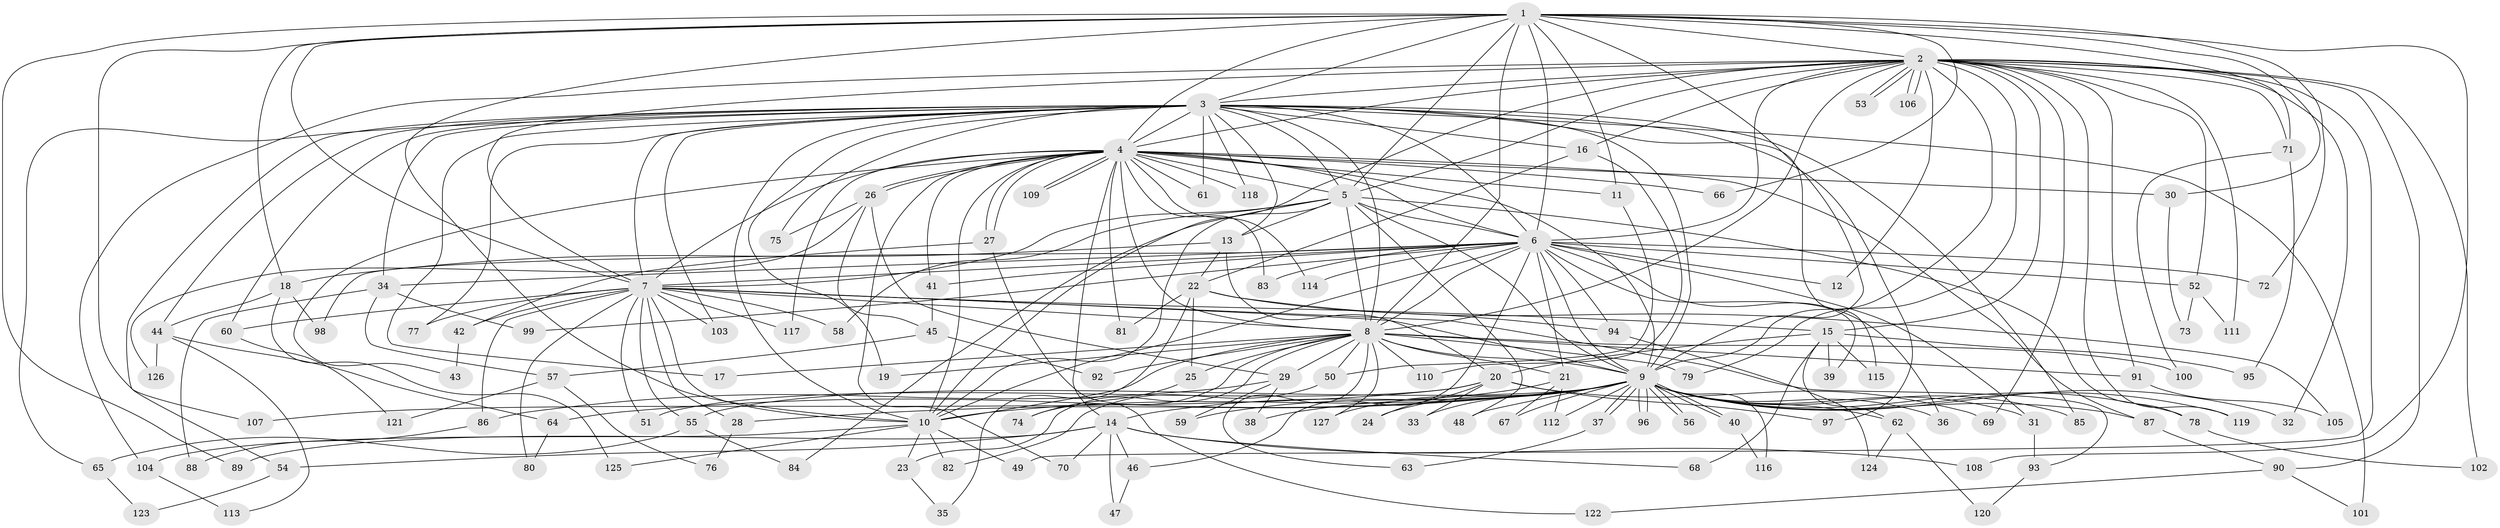 // coarse degree distribution, {13: 0.0196078431372549, 17: 0.058823529411764705, 26: 0.0196078431372549, 2: 0.2549019607843137, 1: 0.11764705882352941, 5: 0.11764705882352941, 3: 0.1568627450980392, 4: 0.09803921568627451, 16: 0.0196078431372549, 7: 0.0784313725490196, 20: 0.0392156862745098, 6: 0.0196078431372549}
// Generated by graph-tools (version 1.1) at 2025/36/03/04/25 23:36:36]
// undirected, 127 vertices, 279 edges
graph export_dot {
  node [color=gray90,style=filled];
  1;
  2;
  3;
  4;
  5;
  6;
  7;
  8;
  9;
  10;
  11;
  12;
  13;
  14;
  15;
  16;
  17;
  18;
  19;
  20;
  21;
  22;
  23;
  24;
  25;
  26;
  27;
  28;
  29;
  30;
  31;
  32;
  33;
  34;
  35;
  36;
  37;
  38;
  39;
  40;
  41;
  42;
  43;
  44;
  45;
  46;
  47;
  48;
  49;
  50;
  51;
  52;
  53;
  54;
  55;
  56;
  57;
  58;
  59;
  60;
  61;
  62;
  63;
  64;
  65;
  66;
  67;
  68;
  69;
  70;
  71;
  72;
  73;
  74;
  75;
  76;
  77;
  78;
  79;
  80;
  81;
  82;
  83;
  84;
  85;
  86;
  87;
  88;
  89;
  90;
  91;
  92;
  93;
  94;
  95;
  96;
  97;
  98;
  99;
  100;
  101;
  102;
  103;
  104;
  105;
  106;
  107;
  108;
  109;
  110;
  111;
  112;
  113;
  114;
  115;
  116;
  117;
  118;
  119;
  120;
  121;
  122;
  123;
  124;
  125;
  126;
  127;
  1 -- 2;
  1 -- 3;
  1 -- 4;
  1 -- 5;
  1 -- 6;
  1 -- 7;
  1 -- 8;
  1 -- 9;
  1 -- 10;
  1 -- 11;
  1 -- 18;
  1 -- 30;
  1 -- 66;
  1 -- 71;
  1 -- 72;
  1 -- 89;
  1 -- 107;
  1 -- 108;
  2 -- 3;
  2 -- 4;
  2 -- 5;
  2 -- 6;
  2 -- 7;
  2 -- 8;
  2 -- 9;
  2 -- 10;
  2 -- 12;
  2 -- 15;
  2 -- 16;
  2 -- 32;
  2 -- 49;
  2 -- 52;
  2 -- 53;
  2 -- 53;
  2 -- 69;
  2 -- 71;
  2 -- 79;
  2 -- 90;
  2 -- 91;
  2 -- 102;
  2 -- 104;
  2 -- 106;
  2 -- 106;
  2 -- 111;
  2 -- 119;
  3 -- 4;
  3 -- 5;
  3 -- 6;
  3 -- 7;
  3 -- 8;
  3 -- 9;
  3 -- 10;
  3 -- 13;
  3 -- 16;
  3 -- 17;
  3 -- 19;
  3 -- 34;
  3 -- 44;
  3 -- 54;
  3 -- 60;
  3 -- 61;
  3 -- 65;
  3 -- 75;
  3 -- 77;
  3 -- 85;
  3 -- 97;
  3 -- 101;
  3 -- 103;
  3 -- 115;
  3 -- 118;
  4 -- 5;
  4 -- 6;
  4 -- 7;
  4 -- 8;
  4 -- 9;
  4 -- 10;
  4 -- 11;
  4 -- 14;
  4 -- 26;
  4 -- 26;
  4 -- 27;
  4 -- 27;
  4 -- 30;
  4 -- 41;
  4 -- 43;
  4 -- 61;
  4 -- 66;
  4 -- 70;
  4 -- 81;
  4 -- 83;
  4 -- 87;
  4 -- 109;
  4 -- 109;
  4 -- 114;
  4 -- 117;
  4 -- 118;
  5 -- 6;
  5 -- 7;
  5 -- 8;
  5 -- 9;
  5 -- 10;
  5 -- 13;
  5 -- 48;
  5 -- 58;
  5 -- 78;
  5 -- 84;
  6 -- 7;
  6 -- 8;
  6 -- 9;
  6 -- 10;
  6 -- 12;
  6 -- 21;
  6 -- 31;
  6 -- 34;
  6 -- 36;
  6 -- 39;
  6 -- 41;
  6 -- 46;
  6 -- 52;
  6 -- 72;
  6 -- 83;
  6 -- 94;
  6 -- 98;
  6 -- 99;
  6 -- 114;
  7 -- 8;
  7 -- 9;
  7 -- 10;
  7 -- 15;
  7 -- 28;
  7 -- 42;
  7 -- 51;
  7 -- 55;
  7 -- 58;
  7 -- 60;
  7 -- 77;
  7 -- 80;
  7 -- 86;
  7 -- 93;
  7 -- 103;
  7 -- 117;
  8 -- 9;
  8 -- 10;
  8 -- 17;
  8 -- 19;
  8 -- 21;
  8 -- 23;
  8 -- 25;
  8 -- 29;
  8 -- 50;
  8 -- 63;
  8 -- 74;
  8 -- 79;
  8 -- 91;
  8 -- 92;
  8 -- 100;
  8 -- 110;
  8 -- 127;
  9 -- 10;
  9 -- 14;
  9 -- 24;
  9 -- 28;
  9 -- 31;
  9 -- 32;
  9 -- 33;
  9 -- 36;
  9 -- 37;
  9 -- 37;
  9 -- 38;
  9 -- 40;
  9 -- 40;
  9 -- 48;
  9 -- 55;
  9 -- 56;
  9 -- 56;
  9 -- 62;
  9 -- 64;
  9 -- 67;
  9 -- 78;
  9 -- 85;
  9 -- 87;
  9 -- 96;
  9 -- 96;
  9 -- 112;
  9 -- 116;
  9 -- 119;
  9 -- 127;
  10 -- 23;
  10 -- 49;
  10 -- 82;
  10 -- 104;
  10 -- 125;
  11 -- 50;
  13 -- 18;
  13 -- 20;
  13 -- 22;
  14 -- 46;
  14 -- 47;
  14 -- 54;
  14 -- 68;
  14 -- 70;
  14 -- 89;
  14 -- 108;
  15 -- 20;
  15 -- 39;
  15 -- 62;
  15 -- 68;
  15 -- 95;
  15 -- 115;
  16 -- 22;
  16 -- 110;
  18 -- 44;
  18 -- 98;
  18 -- 125;
  20 -- 24;
  20 -- 33;
  20 -- 51;
  20 -- 69;
  20 -- 97;
  20 -- 107;
  21 -- 59;
  21 -- 67;
  21 -- 112;
  22 -- 25;
  22 -- 35;
  22 -- 81;
  22 -- 94;
  22 -- 105;
  23 -- 35;
  25 -- 74;
  26 -- 29;
  26 -- 45;
  26 -- 75;
  26 -- 126;
  27 -- 42;
  27 -- 122;
  28 -- 76;
  29 -- 38;
  29 -- 59;
  29 -- 86;
  30 -- 73;
  31 -- 93;
  34 -- 57;
  34 -- 88;
  34 -- 99;
  37 -- 63;
  40 -- 116;
  41 -- 45;
  42 -- 43;
  44 -- 64;
  44 -- 113;
  44 -- 126;
  45 -- 57;
  45 -- 92;
  46 -- 47;
  50 -- 82;
  52 -- 73;
  52 -- 111;
  54 -- 123;
  55 -- 65;
  55 -- 84;
  57 -- 76;
  57 -- 121;
  60 -- 121;
  62 -- 120;
  62 -- 124;
  64 -- 80;
  65 -- 123;
  71 -- 95;
  71 -- 100;
  78 -- 102;
  86 -- 88;
  87 -- 90;
  90 -- 101;
  90 -- 122;
  91 -- 105;
  93 -- 120;
  94 -- 124;
  104 -- 113;
}
